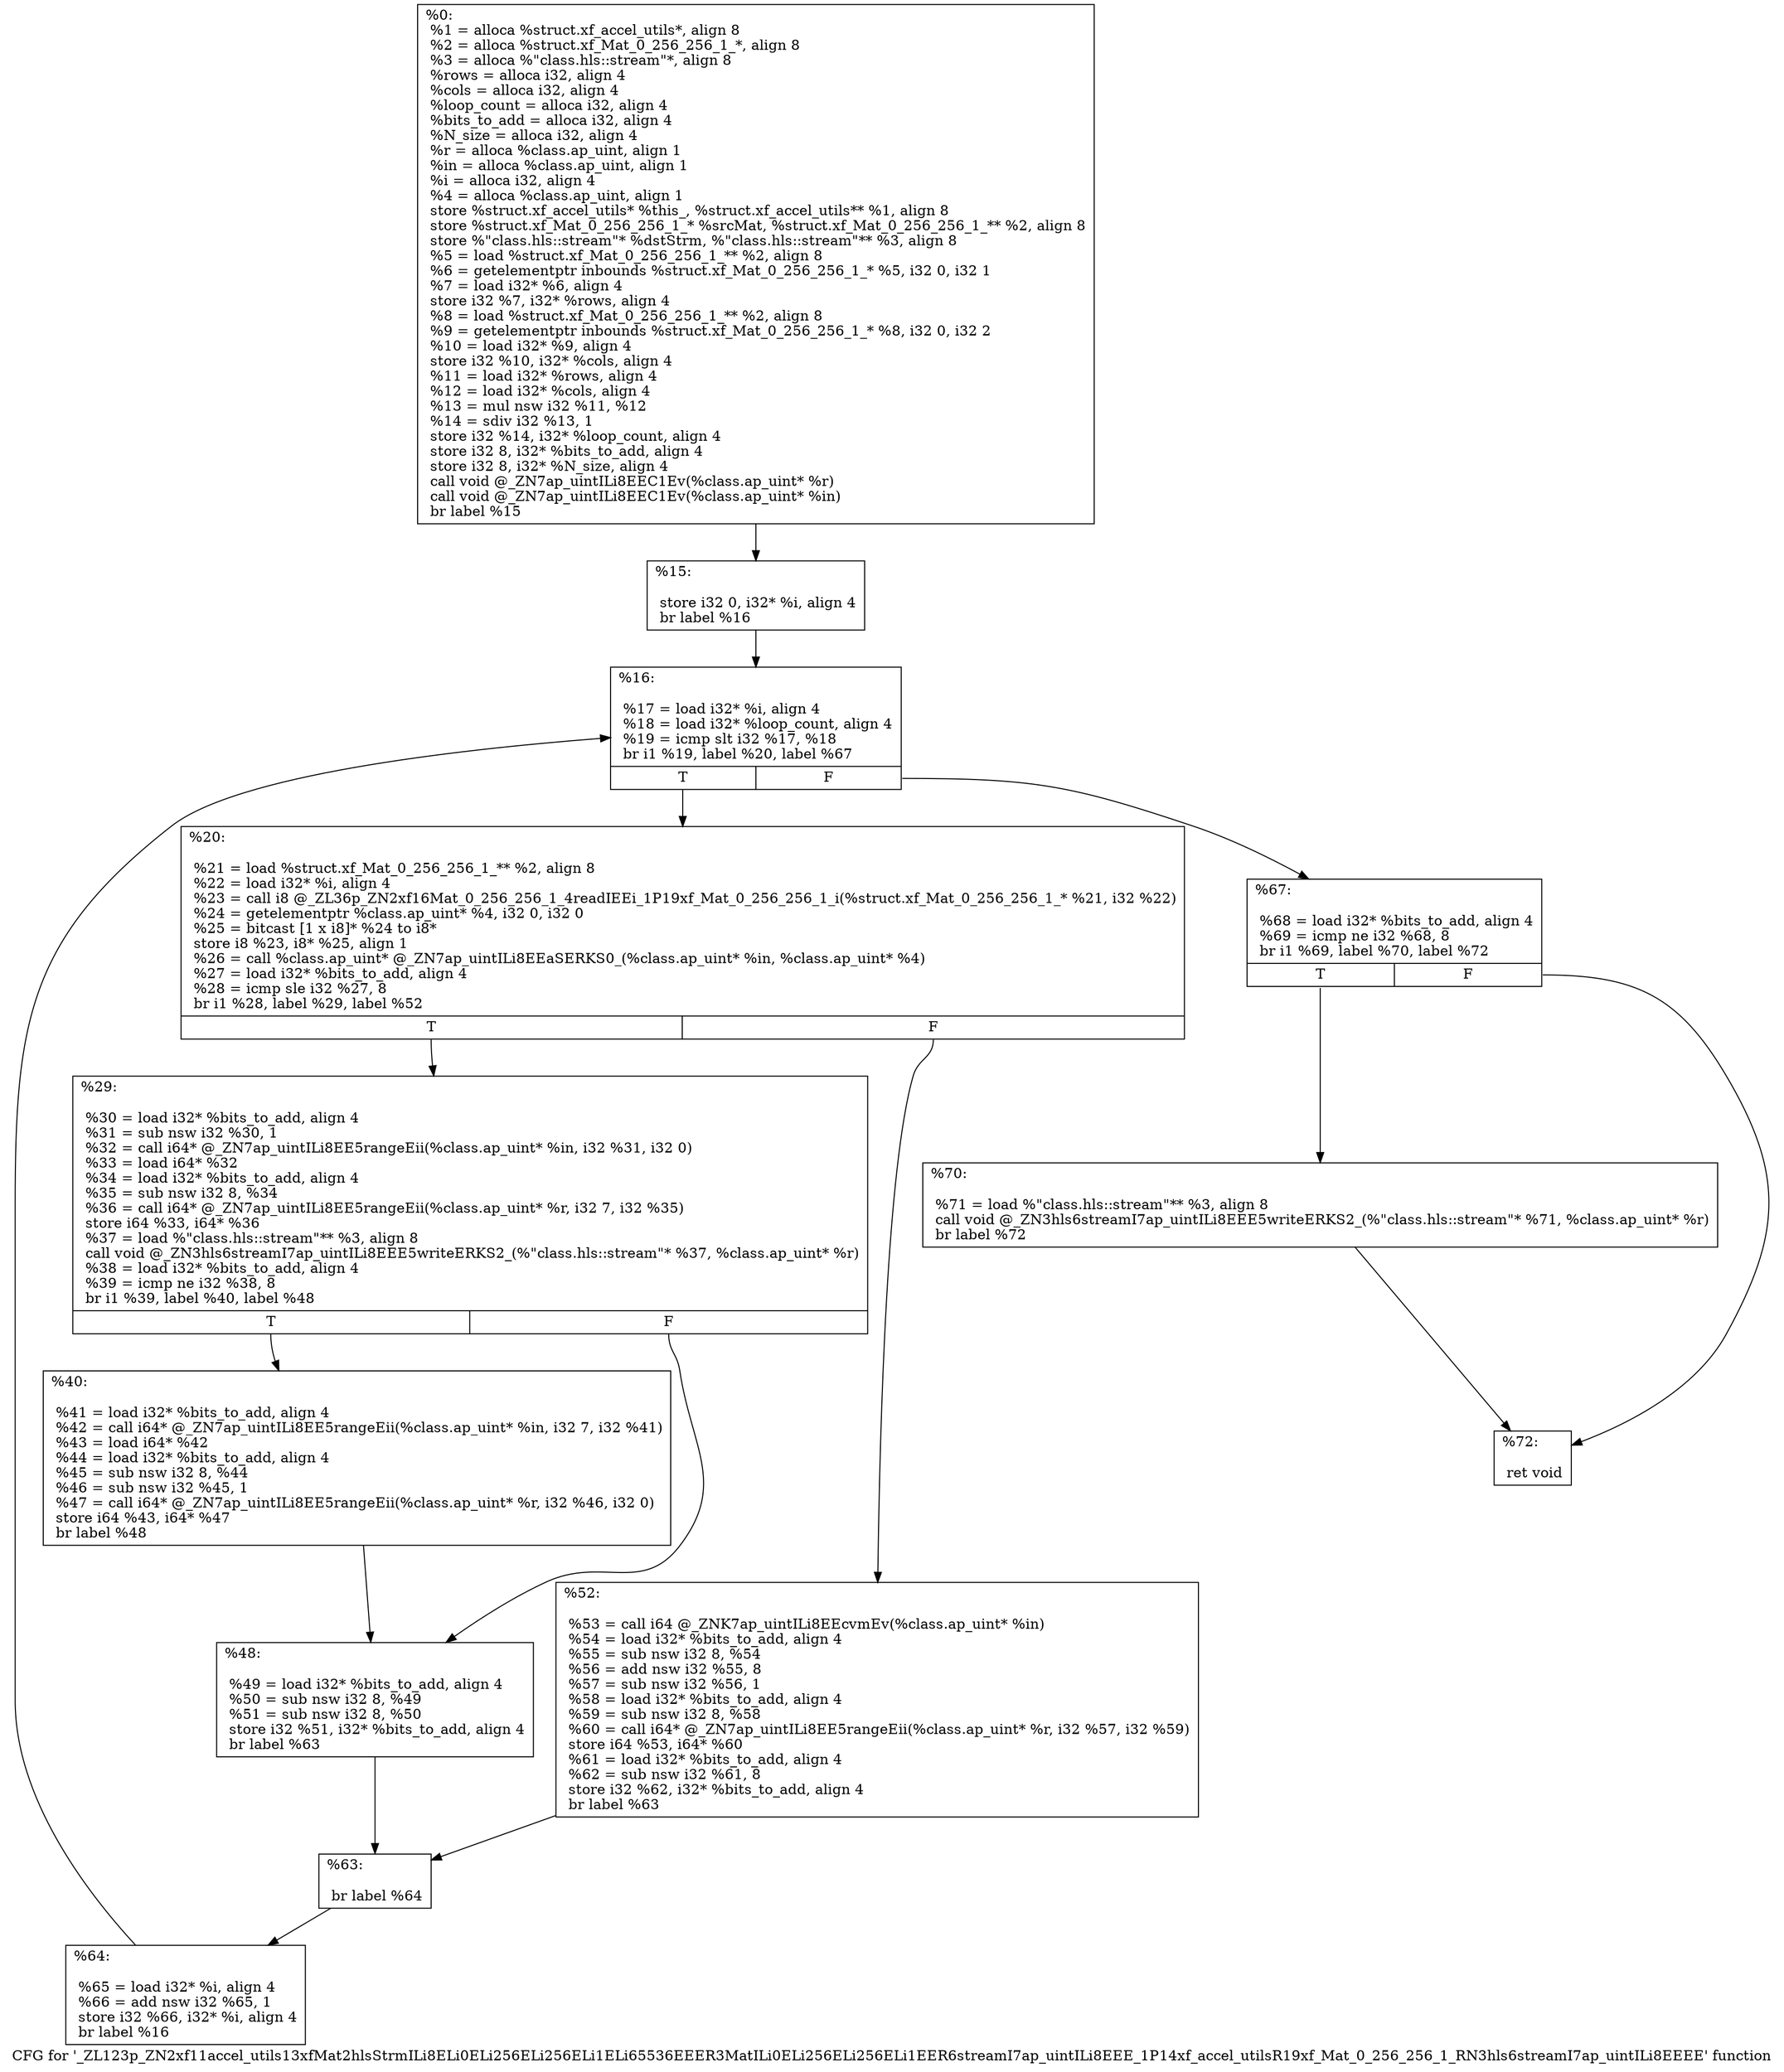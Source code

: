 digraph "CFG for '_ZL123p_ZN2xf11accel_utils13xfMat2hlsStrmILi8ELi0ELi256ELi256ELi1ELi65536EEER3MatILi0ELi256ELi256ELi1EER6streamI7ap_uintILi8EEE_1P14xf_accel_utilsR19xf_Mat_0_256_256_1_RN3hls6streamI7ap_uintILi8EEEE' function" {
	label="CFG for '_ZL123p_ZN2xf11accel_utils13xfMat2hlsStrmILi8ELi0ELi256ELi256ELi1ELi65536EEER3MatILi0ELi256ELi256ELi1EER6streamI7ap_uintILi8EEE_1P14xf_accel_utilsR19xf_Mat_0_256_256_1_RN3hls6streamI7ap_uintILi8EEEE' function";

	Node0x2f8e930 [shape=record,label="{%0:\l  %1 = alloca %struct.xf_accel_utils*, align 8\l  %2 = alloca %struct.xf_Mat_0_256_256_1_*, align 8\l  %3 = alloca %\"class.hls::stream\"*, align 8\l  %rows = alloca i32, align 4\l  %cols = alloca i32, align 4\l  %loop_count = alloca i32, align 4\l  %bits_to_add = alloca i32, align 4\l  %N_size = alloca i32, align 4\l  %r = alloca %class.ap_uint, align 1\l  %in = alloca %class.ap_uint, align 1\l  %i = alloca i32, align 4\l  %4 = alloca %class.ap_uint, align 1\l  store %struct.xf_accel_utils* %this_, %struct.xf_accel_utils** %1, align 8\l  store %struct.xf_Mat_0_256_256_1_* %srcMat, %struct.xf_Mat_0_256_256_1_** %2, align 8\l  store %\"class.hls::stream\"* %dstStrm, %\"class.hls::stream\"** %3, align 8\l  %5 = load %struct.xf_Mat_0_256_256_1_** %2, align 8\l  %6 = getelementptr inbounds %struct.xf_Mat_0_256_256_1_* %5, i32 0, i32 1\l  %7 = load i32* %6, align 4\l  store i32 %7, i32* %rows, align 4\l  %8 = load %struct.xf_Mat_0_256_256_1_** %2, align 8\l  %9 = getelementptr inbounds %struct.xf_Mat_0_256_256_1_* %8, i32 0, i32 2\l  %10 = load i32* %9, align 4\l  store i32 %10, i32* %cols, align 4\l  %11 = load i32* %rows, align 4\l  %12 = load i32* %cols, align 4\l  %13 = mul nsw i32 %11, %12\l  %14 = sdiv i32 %13, 1\l  store i32 %14, i32* %loop_count, align 4\l  store i32 8, i32* %bits_to_add, align 4\l  store i32 8, i32* %N_size, align 4\l  call void @_ZN7ap_uintILi8EEC1Ev(%class.ap_uint* %r)\l  call void @_ZN7ap_uintILi8EEC1Ev(%class.ap_uint* %in)\l  br label %15\l}"];
	Node0x2f8e930 -> Node0x2f8fd30;
	Node0x2f8fd30 [shape=record,label="{%15:\l\l  store i32 0, i32* %i, align 4\l  br label %16\l}"];
	Node0x2f8fd30 -> Node0x2f8fea0;
	Node0x2f8fea0 [shape=record,label="{%16:\l\l  %17 = load i32* %i, align 4\l  %18 = load i32* %loop_count, align 4\l  %19 = icmp slt i32 %17, %18\l  br i1 %19, label %20, label %67\l|{<s0>T|<s1>F}}"];
	Node0x2f8fea0:s0 -> Node0x2f90080;
	Node0x2f8fea0:s1 -> Node0x2f900e0;
	Node0x2f90080 [shape=record,label="{%20:\l\l  %21 = load %struct.xf_Mat_0_256_256_1_** %2, align 8\l  %22 = load i32* %i, align 4\l  %23 = call i8 @_ZL36p_ZN2xf16Mat_0_256_256_1_4readIEEi_1P19xf_Mat_0_256_256_1_i(%struct.xf_Mat_0_256_256_1_* %21, i32 %22)\l  %24 = getelementptr %class.ap_uint* %4, i32 0, i32 0\l  %25 = bitcast [1 x i8]* %24 to i8*\l  store i8 %23, i8* %25, align 1\l  %26 = call %class.ap_uint* @_ZN7ap_uintILi8EEaSERKS0_(%class.ap_uint* %in, %class.ap_uint* %4)\l  %27 = load i32* %bits_to_add, align 4\l  %28 = icmp sle i32 %27, 8\l  br i1 %28, label %29, label %52\l|{<s0>T|<s1>F}}"];
	Node0x2f90080:s0 -> Node0x2f91270;
	Node0x2f90080:s1 -> Node0x2f91310;
	Node0x2f91270 [shape=record,label="{%29:\l\l  %30 = load i32* %bits_to_add, align 4\l  %31 = sub nsw i32 %30, 1\l  %32 = call i64* @_ZN7ap_uintILi8EE5rangeEii(%class.ap_uint* %in, i32 %31, i32 0)\l  %33 = load i64* %32\l  %34 = load i32* %bits_to_add, align 4\l  %35 = sub nsw i32 8, %34\l  %36 = call i64* @_ZN7ap_uintILi8EE5rangeEii(%class.ap_uint* %r, i32 7, i32 %35)\l  store i64 %33, i64* %36\l  %37 = load %\"class.hls::stream\"** %3, align 8\l  call void @_ZN3hls6streamI7ap_uintILi8EEE5writeERKS2_(%\"class.hls::stream\"* %37, %class.ap_uint* %r)\l  %38 = load i32* %bits_to_add, align 4\l  %39 = icmp ne i32 %38, 8\l  br i1 %39, label %40, label %48\l|{<s0>T|<s1>F}}"];
	Node0x2f91270:s0 -> Node0x2f92eb0;
	Node0x2f91270:s1 -> Node0x2f92f50;
	Node0x2f92eb0 [shape=record,label="{%40:\l\l  %41 = load i32* %bits_to_add, align 4\l  %42 = call i64* @_ZN7ap_uintILi8EE5rangeEii(%class.ap_uint* %in, i32 7, i32 %41)\l  %43 = load i64* %42\l  %44 = load i32* %bits_to_add, align 4\l  %45 = sub nsw i32 8, %44\l  %46 = sub nsw i32 %45, 1\l  %47 = call i64* @_ZN7ap_uintILi8EE5rangeEii(%class.ap_uint* %r, i32 %46, i32 0)\l  store i64 %43, i64* %47\l  br label %48\l}"];
	Node0x2f92eb0 -> Node0x2f92f50;
	Node0x2f92f50 [shape=record,label="{%48:\l\l  %49 = load i32* %bits_to_add, align 4\l  %50 = sub nsw i32 8, %49\l  %51 = sub nsw i32 8, %50\l  store i32 %51, i32* %bits_to_add, align 4\l  br label %63\l}"];
	Node0x2f92f50 -> Node0x2f938a0;
	Node0x2f91310 [shape=record,label="{%52:\l\l  %53 = call i64 @_ZNK7ap_uintILi8EEcvmEv(%class.ap_uint* %in)\l  %54 = load i32* %bits_to_add, align 4\l  %55 = sub nsw i32 8, %54\l  %56 = add nsw i32 %55, 8\l  %57 = sub nsw i32 %56, 1\l  %58 = load i32* %bits_to_add, align 4\l  %59 = sub nsw i32 8, %58\l  %60 = call i64* @_ZN7ap_uintILi8EE5rangeEii(%class.ap_uint* %r, i32 %57, i32 %59)\l  store i64 %53, i64* %60\l  %61 = load i32* %bits_to_add, align 4\l  %62 = sub nsw i32 %61, 8\l  store i32 %62, i32* %bits_to_add, align 4\l  br label %63\l}"];
	Node0x2f91310 -> Node0x2f938a0;
	Node0x2f938a0 [shape=record,label="{%63:\l\l  br label %64\l}"];
	Node0x2f938a0 -> Node0x2f941d0;
	Node0x2f941d0 [shape=record,label="{%64:\l\l  %65 = load i32* %i, align 4\l  %66 = add nsw i32 %65, 1\l  store i32 %66, i32* %i, align 4\l  br label %16\l}"];
	Node0x2f941d0 -> Node0x2f8fea0;
	Node0x2f900e0 [shape=record,label="{%67:\l\l  %68 = load i32* %bits_to_add, align 4\l  %69 = icmp ne i32 %68, 8\l  br i1 %69, label %70, label %72\l|{<s0>T|<s1>F}}"];
	Node0x2f900e0:s0 -> Node0x2f945e0;
	Node0x2f900e0:s1 -> Node0x2f94640;
	Node0x2f945e0 [shape=record,label="{%70:\l\l  %71 = load %\"class.hls::stream\"** %3, align 8\l  call void @_ZN3hls6streamI7ap_uintILi8EEE5writeERKS2_(%\"class.hls::stream\"* %71, %class.ap_uint* %r)\l  br label %72\l}"];
	Node0x2f945e0 -> Node0x2f94640;
	Node0x2f94640 [shape=record,label="{%72:\l\l  ret void\l}"];
}
